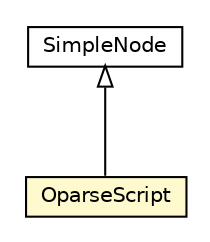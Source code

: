 #!/usr/local/bin/dot
#
# Class diagram 
# Generated by UMLGraph version R5_6-24-gf6e263 (http://www.umlgraph.org/)
#

digraph G {
	edge [fontname="Helvetica",fontsize=10,labelfontname="Helvetica",labelfontsize=10];
	node [fontname="Helvetica",fontsize=10,shape=plaintext];
	nodesep=0.25;
	ranksep=0.5;
	// com.orientechnologies.orient.core.sql.parser.OparseScript
	c7575191 [label=<<table title="com.orientechnologies.orient.core.sql.parser.OparseScript" border="0" cellborder="1" cellspacing="0" cellpadding="2" port="p" bgcolor="lemonChiffon" href="./OparseScript.html">
		<tr><td><table border="0" cellspacing="0" cellpadding="1">
<tr><td align="center" balign="center"> OparseScript </td></tr>
		</table></td></tr>
		</table>>, URL="./OparseScript.html", fontname="Helvetica", fontcolor="black", fontsize=10.0];
	// com.orientechnologies.orient.core.sql.parser.SimpleNode
	c7575287 [label=<<table title="com.orientechnologies.orient.core.sql.parser.SimpleNode" border="0" cellborder="1" cellspacing="0" cellpadding="2" port="p" href="./SimpleNode.html">
		<tr><td><table border="0" cellspacing="0" cellpadding="1">
<tr><td align="center" balign="center"> SimpleNode </td></tr>
		</table></td></tr>
		</table>>, URL="./SimpleNode.html", fontname="Helvetica", fontcolor="black", fontsize=10.0];
	//com.orientechnologies.orient.core.sql.parser.OparseScript extends com.orientechnologies.orient.core.sql.parser.SimpleNode
	c7575287:p -> c7575191:p [dir=back,arrowtail=empty];
}

